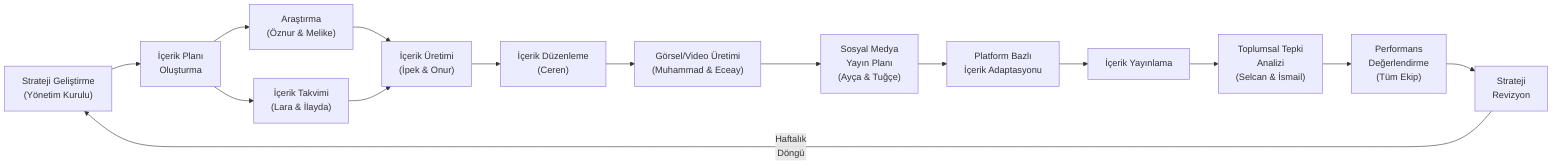 flowchart LR
    A["Strateji Geliştirme\n(Yönetim Kurulu)"] --> B["İçerik Planı\nOluşturma"]
    B --> C1["Araştırma\n(Öznur & Melike)"]
    B --> C2["İçerik Takvimi\n(Lara & İlayda)"]
    
    C1 --> D1["İçerik Üretimi\n(İpek & Onur)"]
    C2 --> D1
    
    D1 --> E1["İçerik Düzenleme\n(Ceren)"]
    E1 --> F1["Görsel/Video Üretimi\n(Muhammad & Eceay)"]
    
    F1 --> G1["Sosyal Medya\nYayın Planı\n(Ayça & Tuğçe)"]
    G1 --> H1["Platform Bazlı\nİçerik Adaptasyonu"]
    
    H1 --> I1["İçerik Yayınlama"]
    I1 --> J1["Toplumsal Tepki\nAnalizi\n(Selcan & İsmail)"]
    
    J1 --> K1["Performans\nDeğerlendirme\n(Tüm Ekip)"]
    K1 --> L1["Strateji\nRevizyon"]
    
    L1 -->|Haftalık\nDöngü| A